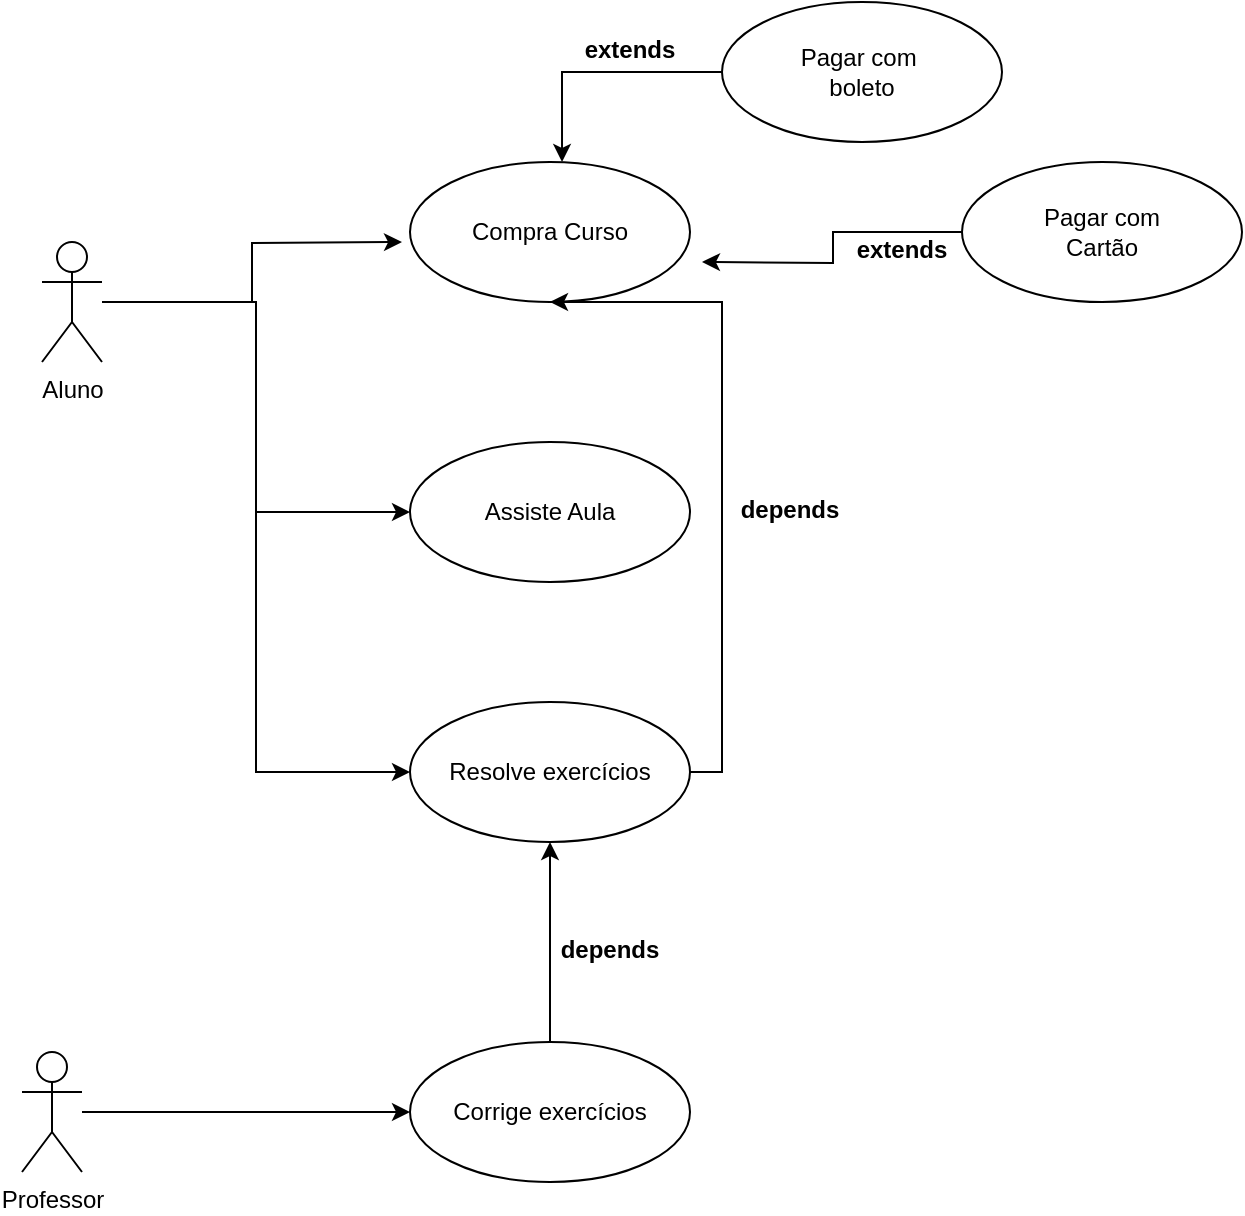 <mxfile version="13.9.3" type="github">
  <diagram id="6NinP_G1KahweJKkB07a" name="Page-1">
    <mxGraphModel dx="1483" dy="829" grid="1" gridSize="10" guides="1" tooltips="1" connect="1" arrows="1" fold="1" page="1" pageScale="1" pageWidth="827" pageHeight="1169" math="0" shadow="0">
      <root>
        <mxCell id="0" />
        <mxCell id="1" parent="0" />
        <mxCell id="aBkmDB3x3RgzqmYq8ZZB-3" style="edgeStyle=orthogonalEdgeStyle;rounded=0;orthogonalLoop=1;jettySize=auto;html=1;" edge="1" parent="1" source="aBkmDB3x3RgzqmYq8ZZB-1">
          <mxGeometry relative="1" as="geometry">
            <mxPoint x="340" y="140" as="targetPoint" />
          </mxGeometry>
        </mxCell>
        <mxCell id="aBkmDB3x3RgzqmYq8ZZB-11" style="edgeStyle=orthogonalEdgeStyle;rounded=0;orthogonalLoop=1;jettySize=auto;html=1;entryX=0;entryY=0.5;entryDx=0;entryDy=0;" edge="1" parent="1" source="aBkmDB3x3RgzqmYq8ZZB-1" target="aBkmDB3x3RgzqmYq8ZZB-10">
          <mxGeometry relative="1" as="geometry" />
        </mxCell>
        <mxCell id="aBkmDB3x3RgzqmYq8ZZB-13" style="edgeStyle=orthogonalEdgeStyle;rounded=0;orthogonalLoop=1;jettySize=auto;html=1;entryX=0;entryY=0.5;entryDx=0;entryDy=0;" edge="1" parent="1" source="aBkmDB3x3RgzqmYq8ZZB-1" target="aBkmDB3x3RgzqmYq8ZZB-12">
          <mxGeometry relative="1" as="geometry" />
        </mxCell>
        <mxCell id="aBkmDB3x3RgzqmYq8ZZB-1" value="Aluno" style="shape=umlActor;verticalLabelPosition=bottom;verticalAlign=top;html=1;" vertex="1" parent="1">
          <mxGeometry x="160" y="140" width="30" height="60" as="geometry" />
        </mxCell>
        <mxCell id="aBkmDB3x3RgzqmYq8ZZB-2" value="Compra Curso" style="ellipse;whiteSpace=wrap;html=1;" vertex="1" parent="1">
          <mxGeometry x="344" y="100" width="140" height="70" as="geometry" />
        </mxCell>
        <mxCell id="aBkmDB3x3RgzqmYq8ZZB-7" style="edgeStyle=orthogonalEdgeStyle;rounded=0;orthogonalLoop=1;jettySize=auto;html=1;entryX=0.543;entryY=0;entryDx=0;entryDy=0;entryPerimeter=0;" edge="1" parent="1" source="aBkmDB3x3RgzqmYq8ZZB-4" target="aBkmDB3x3RgzqmYq8ZZB-2">
          <mxGeometry relative="1" as="geometry" />
        </mxCell>
        <mxCell id="aBkmDB3x3RgzqmYq8ZZB-4" value="Pagar com&amp;nbsp;&lt;br&gt;boleto" style="ellipse;whiteSpace=wrap;html=1;" vertex="1" parent="1">
          <mxGeometry x="500" y="20" width="140" height="70" as="geometry" />
        </mxCell>
        <mxCell id="aBkmDB3x3RgzqmYq8ZZB-6" style="edgeStyle=orthogonalEdgeStyle;rounded=0;orthogonalLoop=1;jettySize=auto;html=1;" edge="1" parent="1" source="aBkmDB3x3RgzqmYq8ZZB-5">
          <mxGeometry relative="1" as="geometry">
            <mxPoint x="490" y="150" as="targetPoint" />
          </mxGeometry>
        </mxCell>
        <mxCell id="aBkmDB3x3RgzqmYq8ZZB-5" value="Pagar com&lt;br&gt;Cartão" style="ellipse;whiteSpace=wrap;html=1;" vertex="1" parent="1">
          <mxGeometry x="620" y="100" width="140" height="70" as="geometry" />
        </mxCell>
        <mxCell id="aBkmDB3x3RgzqmYq8ZZB-8" value="extends" style="text;align=center;fontStyle=1;verticalAlign=middle;spacingLeft=3;spacingRight=3;strokeColor=none;rotatable=0;points=[[0,0.5],[1,0.5]];portConstraint=eastwest;" vertex="1" parent="1">
          <mxGeometry x="414" y="30" width="80" height="26" as="geometry" />
        </mxCell>
        <mxCell id="aBkmDB3x3RgzqmYq8ZZB-9" value="extends" style="text;align=center;fontStyle=1;verticalAlign=middle;spacingLeft=3;spacingRight=3;strokeColor=none;rotatable=0;points=[[0,0.5],[1,0.5]];portConstraint=eastwest;" vertex="1" parent="1">
          <mxGeometry x="550" y="130" width="80" height="26" as="geometry" />
        </mxCell>
        <mxCell id="aBkmDB3x3RgzqmYq8ZZB-10" value="Assiste Aula" style="ellipse;whiteSpace=wrap;html=1;" vertex="1" parent="1">
          <mxGeometry x="344" y="240" width="140" height="70" as="geometry" />
        </mxCell>
        <mxCell id="aBkmDB3x3RgzqmYq8ZZB-14" style="edgeStyle=orthogonalEdgeStyle;rounded=0;orthogonalLoop=1;jettySize=auto;html=1;entryX=0.5;entryY=1;entryDx=0;entryDy=0;" edge="1" parent="1" source="aBkmDB3x3RgzqmYq8ZZB-12" target="aBkmDB3x3RgzqmYq8ZZB-2">
          <mxGeometry relative="1" as="geometry">
            <Array as="points">
              <mxPoint x="500" y="405" />
              <mxPoint x="500" y="170" />
            </Array>
          </mxGeometry>
        </mxCell>
        <mxCell id="aBkmDB3x3RgzqmYq8ZZB-12" value="Resolve exercícios" style="ellipse;whiteSpace=wrap;html=1;" vertex="1" parent="1">
          <mxGeometry x="344" y="370" width="140" height="70" as="geometry" />
        </mxCell>
        <mxCell id="aBkmDB3x3RgzqmYq8ZZB-15" value="depends" style="text;align=center;fontStyle=1;verticalAlign=middle;spacingLeft=3;spacingRight=3;strokeColor=none;rotatable=0;points=[[0,0.5],[1,0.5]];portConstraint=eastwest;" vertex="1" parent="1">
          <mxGeometry x="494" y="260" width="80" height="26" as="geometry" />
        </mxCell>
        <mxCell id="aBkmDB3x3RgzqmYq8ZZB-21" style="edgeStyle=orthogonalEdgeStyle;rounded=0;orthogonalLoop=1;jettySize=auto;html=1;entryX=0;entryY=0.5;entryDx=0;entryDy=0;" edge="1" parent="1" source="aBkmDB3x3RgzqmYq8ZZB-16" target="aBkmDB3x3RgzqmYq8ZZB-20">
          <mxGeometry relative="1" as="geometry" />
        </mxCell>
        <mxCell id="aBkmDB3x3RgzqmYq8ZZB-16" value="Professor" style="shape=umlActor;verticalLabelPosition=bottom;verticalAlign=top;html=1;" vertex="1" parent="1">
          <mxGeometry x="150" y="545" width="30" height="60" as="geometry" />
        </mxCell>
        <mxCell id="aBkmDB3x3RgzqmYq8ZZB-22" style="edgeStyle=orthogonalEdgeStyle;rounded=0;orthogonalLoop=1;jettySize=auto;html=1;entryX=0.5;entryY=1;entryDx=0;entryDy=0;" edge="1" parent="1" source="aBkmDB3x3RgzqmYq8ZZB-20" target="aBkmDB3x3RgzqmYq8ZZB-12">
          <mxGeometry relative="1" as="geometry" />
        </mxCell>
        <mxCell id="aBkmDB3x3RgzqmYq8ZZB-20" value="Corrige exercícios" style="ellipse;whiteSpace=wrap;html=1;" vertex="1" parent="1">
          <mxGeometry x="344" y="540" width="140" height="70" as="geometry" />
        </mxCell>
        <mxCell id="aBkmDB3x3RgzqmYq8ZZB-23" value="depends" style="text;align=center;fontStyle=1;verticalAlign=middle;spacingLeft=3;spacingRight=3;strokeColor=none;rotatable=0;points=[[0,0.5],[1,0.5]];portConstraint=eastwest;" vertex="1" parent="1">
          <mxGeometry x="404" y="480" width="80" height="26" as="geometry" />
        </mxCell>
      </root>
    </mxGraphModel>
  </diagram>
</mxfile>
